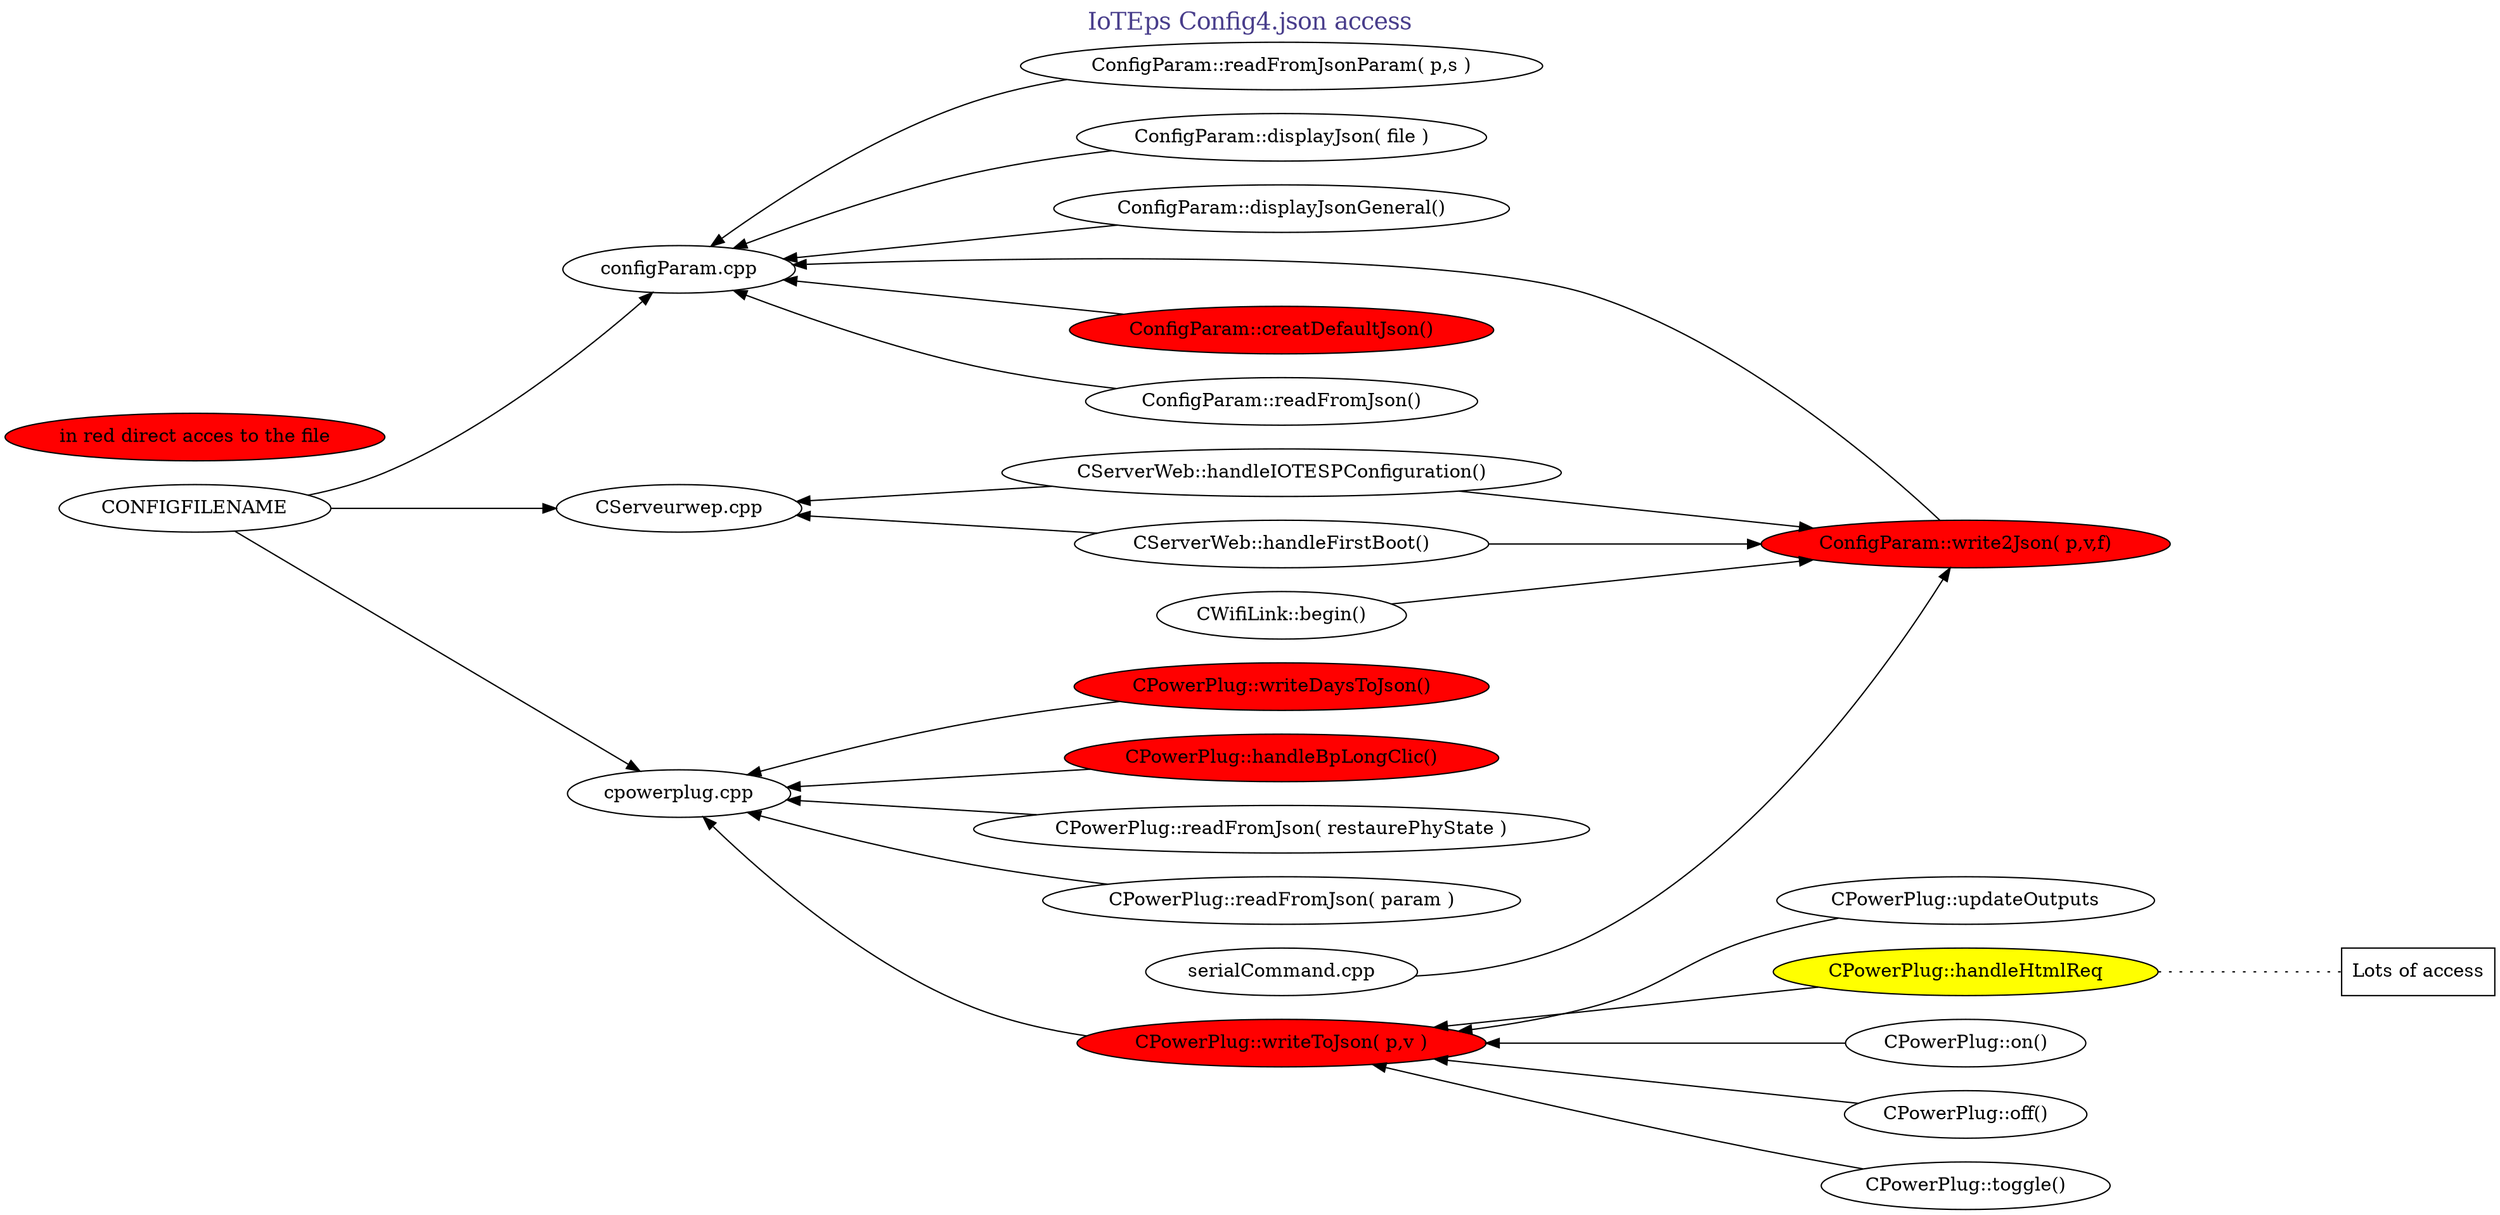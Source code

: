 digraph config4JsonAccess {
    label="IoTEps Config4.json access" 
    fontsize=18 
    fontcolor=darkslateblue 
    #layout="twopi"
    labelloc="t" 
    rankdir="LR" 
    ratio=auto; 
    ranksep=1.8
    compound=true

    "Lots of access"[style=none shape = rect]

    node[style=filled fillcolor=red]
    "CPowerPlug::writeToJson( p,v )"
    "CPowerPlug::writeDaysToJson()"
    "CPowerPlug::handleBpLongClic()"
    "ConfigParam::write2Json( p,v,f)"
    "ConfigParam::creatDefaultJson()"

    "in red direct acces to the file"

    node[fillcolor=yellow]
    "CPowerPlug::handleHtmlReq" -> "Lots of access"[dir=none style=dotted]

    node [style=none shape=ellipse]

    CONFIGFILENAME -> {
        "configParam.cpp"
        "CServeurwep.cpp"
        "cpowerplug.cpp"
    }
edge[dir=back]
    "cpowerplug.cpp" -> {
        "CPowerPlug::readFromJson( restaurePhyState )"
        "CPowerPlug::readFromJson( param )"
        "CPowerPlug::writeToJson( p,v )"
        "CPowerPlug::writeDaysToJson()"
        "CPowerPlug::handleBpLongClic()"
    }

    "configParam.cpp" -> {
        "ConfigParam::readFromJson()"
        "ConfigParam::readFromJsonParam( p,s )"
        "ConfigParam::displayJson( file )"
        "ConfigParam::displayJsonGeneral()"
        "ConfigParam::write2Json( p,v,f)"
        "ConfigParam::creatDefaultJson()"
    }

    "CServeurwep.cpp" -> {
        "CServerWeb::handleFirstBoot()"
        "CServerWeb::handleIOTESPConfiguration()"
    }

    {"CServerWeb::handleFirstBoot()"
    "CServerWeb::handleIOTESPConfiguration()"
    "CWifiLink::begin()"
    "serialCommand.cpp"
    } -> "ConfigParam::write2Json( p,v,f)"[dir=forward]

    "CPowerPlug::writeToJson( p,v )" -> {
            "CPowerPlug::on()"
            "CPowerPlug::off()"
            "CPowerPlug::toggle()"
            "CPowerPlug::updateOutputs"
            "CPowerPlug::handleHtmlReq"

    }


}